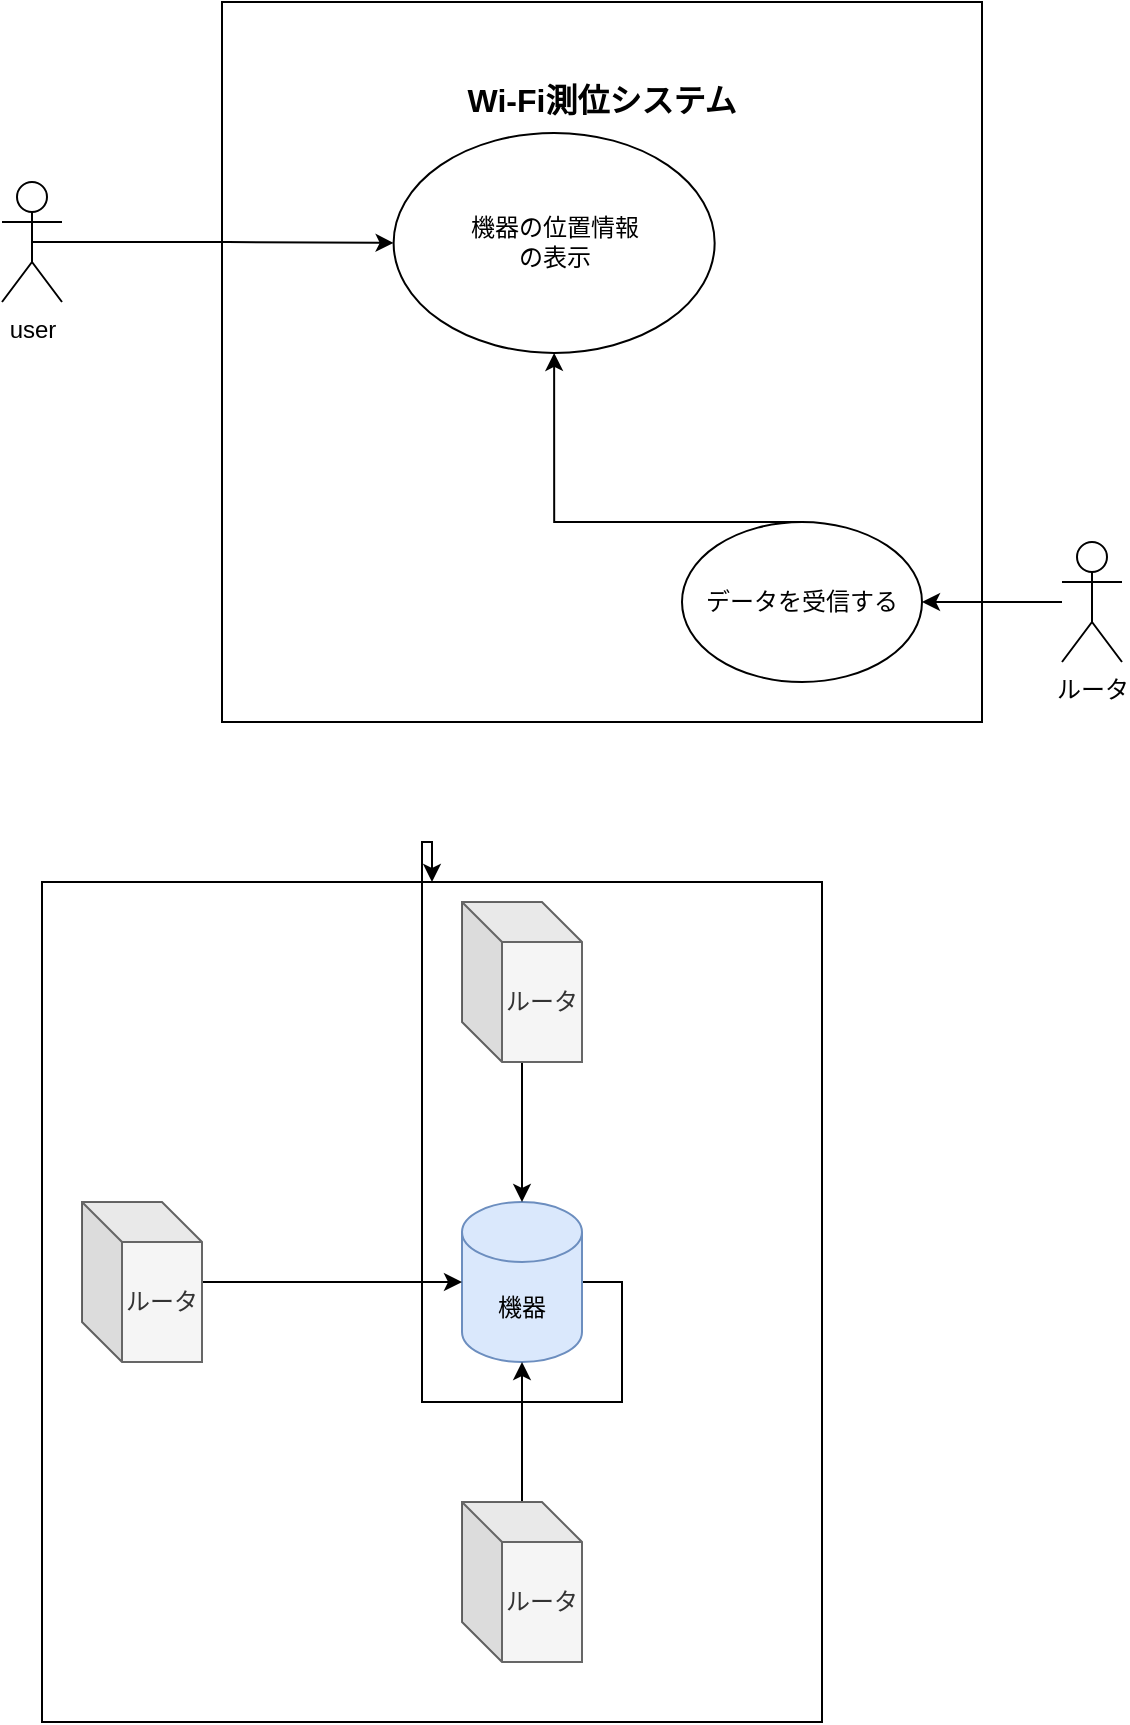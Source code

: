 <mxfile version="13.8.1" type="github">
  <diagram id="3zYTYvADAsX02LUC9Yw5" name="Page-1">
    <mxGraphModel dx="782" dy="706" grid="1" gridSize="10" guides="1" tooltips="1" connect="1" arrows="1" fold="1" page="1" pageScale="1" pageWidth="827" pageHeight="1169" math="0" shadow="0">
      <root>
        <mxCell id="0" />
        <mxCell id="1" parent="0" />
        <mxCell id="3AON7v2RL1QAr8vnwBgm-34" value="" style="rounded=0;whiteSpace=wrap;html=1;" vertex="1" parent="1">
          <mxGeometry x="40" y="600" width="390" height="420" as="geometry" />
        </mxCell>
        <mxCell id="3AON7v2RL1QAr8vnwBgm-6" style="edgeStyle=orthogonalEdgeStyle;rounded=0;orthogonalLoop=1;jettySize=auto;html=1;exitX=0.5;exitY=1;exitDx=0;exitDy=0;" edge="1" parent="1">
          <mxGeometry relative="1" as="geometry">
            <mxPoint x="440" y="700" as="sourcePoint" />
            <mxPoint x="440" y="700" as="targetPoint" />
          </mxGeometry>
        </mxCell>
        <mxCell id="3AON7v2RL1QAr8vnwBgm-15" value="" style="group" vertex="1" connectable="0" parent="1">
          <mxGeometry x="130" y="160" width="380" height="360" as="geometry" />
        </mxCell>
        <mxCell id="3AON7v2RL1QAr8vnwBgm-13" value="" style="rounded=0;whiteSpace=wrap;html=1;" vertex="1" parent="3AON7v2RL1QAr8vnwBgm-15">
          <mxGeometry width="380" height="360" as="geometry" />
        </mxCell>
        <mxCell id="3AON7v2RL1QAr8vnwBgm-14" value="&lt;font style=&quot;font-size: 16px&quot;&gt;&lt;b&gt;Wi-Fi測位システム&lt;/b&gt;&lt;/font&gt;" style="text;html=1;strokeColor=none;fillColor=none;align=center;verticalAlign=middle;whiteSpace=wrap;rounded=0;" vertex="1" parent="3AON7v2RL1QAr8vnwBgm-15">
          <mxGeometry x="85.806" y="32.727" width="208.387" height="32.727" as="geometry" />
        </mxCell>
        <mxCell id="3AON7v2RL1QAr8vnwBgm-22" value="機器の位置情報&lt;br&gt;の表示" style="ellipse;whiteSpace=wrap;html=1;" vertex="1" parent="3AON7v2RL1QAr8vnwBgm-15">
          <mxGeometry x="85.81" y="65.45" width="160.52" height="110" as="geometry" />
        </mxCell>
        <mxCell id="3AON7v2RL1QAr8vnwBgm-40" style="edgeStyle=orthogonalEdgeStyle;rounded=0;orthogonalLoop=1;jettySize=auto;html=1;entryX=0.5;entryY=1;entryDx=0;entryDy=0;" edge="1" parent="3AON7v2RL1QAr8vnwBgm-15" source="3AON7v2RL1QAr8vnwBgm-39" target="3AON7v2RL1QAr8vnwBgm-22">
          <mxGeometry relative="1" as="geometry">
            <Array as="points">
              <mxPoint x="166" y="260" />
            </Array>
          </mxGeometry>
        </mxCell>
        <mxCell id="3AON7v2RL1QAr8vnwBgm-39" value="データを受信する" style="ellipse;whiteSpace=wrap;html=1;" vertex="1" parent="3AON7v2RL1QAr8vnwBgm-15">
          <mxGeometry x="230" y="260" width="120" height="80" as="geometry" />
        </mxCell>
        <mxCell id="3AON7v2RL1QAr8vnwBgm-23" style="edgeStyle=orthogonalEdgeStyle;rounded=0;orthogonalLoop=1;jettySize=auto;html=1;exitX=0.5;exitY=0.5;exitDx=0;exitDy=0;exitPerimeter=0;entryX=0;entryY=0.5;entryDx=0;entryDy=0;" edge="1" parent="1" source="3AON7v2RL1QAr8vnwBgm-16" target="3AON7v2RL1QAr8vnwBgm-22">
          <mxGeometry relative="1" as="geometry" />
        </mxCell>
        <mxCell id="3AON7v2RL1QAr8vnwBgm-16" value="user" style="shape=umlActor;verticalLabelPosition=bottom;verticalAlign=top;html=1;outlineConnect=0;" vertex="1" parent="1">
          <mxGeometry x="20" y="250" width="30" height="60" as="geometry" />
        </mxCell>
        <mxCell id="3AON7v2RL1QAr8vnwBgm-32" style="edgeStyle=orthogonalEdgeStyle;rounded=0;orthogonalLoop=1;jettySize=auto;html=1;exitX=1;exitY=0.5;exitDx=0;exitDy=0;exitPerimeter=0;" edge="1" parent="1" source="3AON7v2RL1QAr8vnwBgm-24" target="3AON7v2RL1QAr8vnwBgm-34">
          <mxGeometry relative="1" as="geometry">
            <mxPoint x="350" y="520" as="targetPoint" />
          </mxGeometry>
        </mxCell>
        <mxCell id="3AON7v2RL1QAr8vnwBgm-24" value="機器" style="shape=cylinder3;whiteSpace=wrap;html=1;boundedLbl=1;backgroundOutline=1;size=15;fillColor=#dae8fc;strokeColor=#6c8ebf;" vertex="1" parent="1">
          <mxGeometry x="250" y="760" width="60" height="80" as="geometry" />
        </mxCell>
        <mxCell id="3AON7v2RL1QAr8vnwBgm-28" style="edgeStyle=orthogonalEdgeStyle;rounded=0;orthogonalLoop=1;jettySize=auto;html=1;entryX=0;entryY=0.5;entryDx=0;entryDy=0;entryPerimeter=0;" edge="1" parent="1" source="3AON7v2RL1QAr8vnwBgm-25" target="3AON7v2RL1QAr8vnwBgm-24">
          <mxGeometry relative="1" as="geometry" />
        </mxCell>
        <mxCell id="3AON7v2RL1QAr8vnwBgm-25" value="&lt;span&gt;ルータ&lt;/span&gt;" style="shape=cube;whiteSpace=wrap;html=1;boundedLbl=1;backgroundOutline=1;darkOpacity=0.05;darkOpacity2=0.1;fillColor=#f5f5f5;strokeColor=#666666;fontColor=#333333;" vertex="1" parent="1">
          <mxGeometry x="60" y="760" width="60" height="80" as="geometry" />
        </mxCell>
        <mxCell id="3AON7v2RL1QAr8vnwBgm-29" style="edgeStyle=orthogonalEdgeStyle;rounded=0;orthogonalLoop=1;jettySize=auto;html=1;entryX=0.5;entryY=0;entryDx=0;entryDy=0;entryPerimeter=0;" edge="1" parent="1" source="3AON7v2RL1QAr8vnwBgm-26" target="3AON7v2RL1QAr8vnwBgm-24">
          <mxGeometry relative="1" as="geometry" />
        </mxCell>
        <mxCell id="3AON7v2RL1QAr8vnwBgm-26" value="ルータ" style="shape=cube;whiteSpace=wrap;html=1;boundedLbl=1;backgroundOutline=1;darkOpacity=0.05;darkOpacity2=0.1;fillColor=#f5f5f5;strokeColor=#666666;fontColor=#333333;" vertex="1" parent="1">
          <mxGeometry x="250" y="610" width="60" height="80" as="geometry" />
        </mxCell>
        <mxCell id="3AON7v2RL1QAr8vnwBgm-30" style="edgeStyle=orthogonalEdgeStyle;rounded=0;orthogonalLoop=1;jettySize=auto;html=1;entryX=0.5;entryY=1;entryDx=0;entryDy=0;entryPerimeter=0;" edge="1" parent="1" source="3AON7v2RL1QAr8vnwBgm-27" target="3AON7v2RL1QAr8vnwBgm-24">
          <mxGeometry relative="1" as="geometry" />
        </mxCell>
        <mxCell id="3AON7v2RL1QAr8vnwBgm-27" value="&lt;span&gt;ルータ&lt;/span&gt;" style="shape=cube;whiteSpace=wrap;html=1;boundedLbl=1;backgroundOutline=1;darkOpacity=0.05;darkOpacity2=0.1;fillColor=#f5f5f5;strokeColor=#666666;fontColor=#333333;" vertex="1" parent="1">
          <mxGeometry x="250" y="910" width="60" height="80" as="geometry" />
        </mxCell>
        <mxCell id="3AON7v2RL1QAr8vnwBgm-36" style="edgeStyle=orthogonalEdgeStyle;rounded=0;orthogonalLoop=1;jettySize=auto;html=1;entryX=1;entryY=0.5;entryDx=0;entryDy=0;" edge="1" parent="1" source="3AON7v2RL1QAr8vnwBgm-35" target="3AON7v2RL1QAr8vnwBgm-39">
          <mxGeometry relative="1" as="geometry" />
        </mxCell>
        <mxCell id="3AON7v2RL1QAr8vnwBgm-35" value="ルータ" style="shape=umlActor;verticalLabelPosition=bottom;verticalAlign=top;html=1;outlineConnect=0;" vertex="1" parent="1">
          <mxGeometry x="550" y="430" width="30" height="60" as="geometry" />
        </mxCell>
      </root>
    </mxGraphModel>
  </diagram>
</mxfile>
